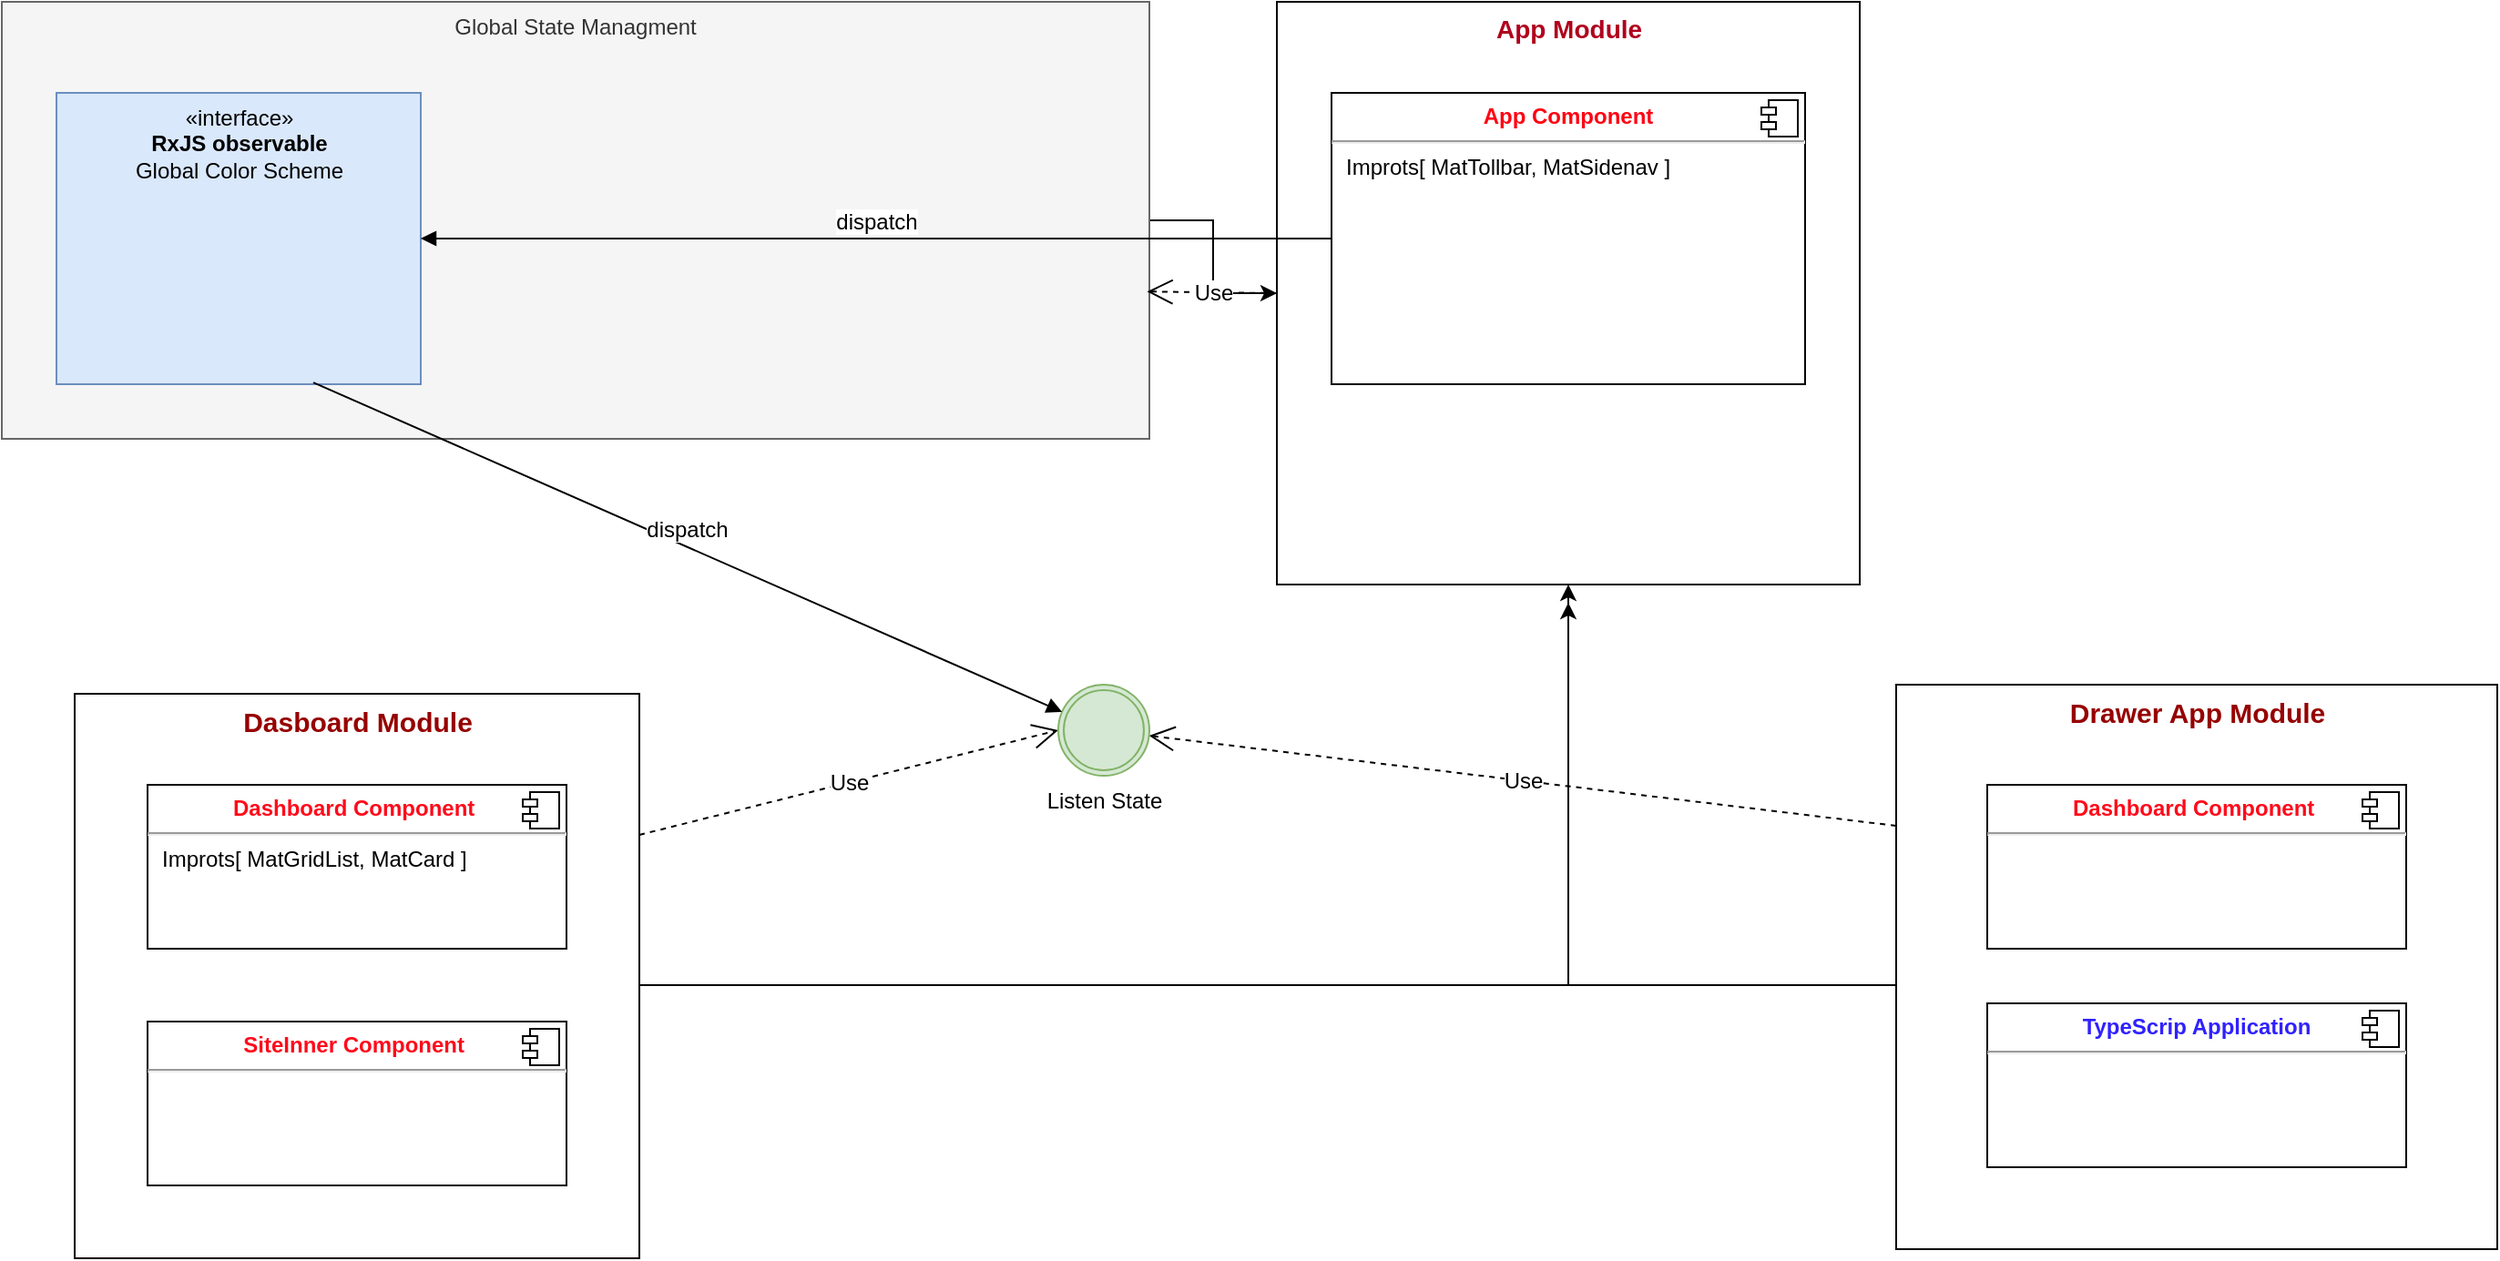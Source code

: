 <mxfile version="12.9.6" type="device"><diagram id="L8PURNXq2wntjs3RlS23" name="Page-1"><mxGraphModel dx="2062" dy="1083" grid="1" gridSize="10" guides="1" tooltips="1" connect="1" arrows="1" fold="1" page="1" pageScale="1" pageWidth="850" pageHeight="1100" math="0" shadow="0"><root><mxCell id="0"/><mxCell id="1" parent="0"/><mxCell id="7LB-CtfvSPh8wuTCkn-c-3" value="&lt;font color=&quot;#b0001d&quot;&gt;App Module&lt;/font&gt;" style="html=1;verticalAlign=top;fontSize=14;fontStyle=1" vertex="1" parent="1"><mxGeometry x="740" y="20" width="320" height="320" as="geometry"/></mxCell><mxCell id="7LB-CtfvSPh8wuTCkn-c-8" value="&lt;p style=&quot;margin: 0px ; margin-top: 6px ; text-align: center&quot;&gt;&lt;b&gt;&lt;font color=&quot;#ff0313&quot;&gt;App Component&lt;/font&gt;&lt;/b&gt;&lt;/p&gt;&lt;hr&gt;&lt;p style=&quot;margin: 0px ; margin-left: 8px&quot;&gt;Improts[ MatTollbar, MatSidenav ]&lt;/p&gt;" style="align=left;overflow=fill;html=1;dropTarget=0;fontStyle=0" vertex="1" parent="1"><mxGeometry x="770" y="70" width="260" height="160" as="geometry"/></mxCell><mxCell id="7LB-CtfvSPh8wuTCkn-c-9" value="" style="shape=component;jettyWidth=8;jettyHeight=4;" vertex="1" parent="7LB-CtfvSPh8wuTCkn-c-8"><mxGeometry x="1" width="20" height="20" relative="1" as="geometry"><mxPoint x="-24" y="4" as="offset"/></mxGeometry></mxCell><mxCell id="7LB-CtfvSPh8wuTCkn-c-12" value="" style="edgeStyle=orthogonalEdgeStyle;rounded=0;orthogonalLoop=1;jettySize=auto;html=1;entryX=0.5;entryY=1;entryDx=0;entryDy=0;" edge="1" parent="1" source="7LB-CtfvSPh8wuTCkn-c-10" target="7LB-CtfvSPh8wuTCkn-c-3"><mxGeometry relative="1" as="geometry"><mxPoint x="650" y="360" as="targetPoint"/><Array as="points"><mxPoint x="900" y="560"/></Array></mxGeometry></mxCell><mxCell id="7LB-CtfvSPh8wuTCkn-c-10" value="&lt;font color=&quot;#960000&quot;&gt;Dasboard Module&lt;/font&gt;" style="html=1;verticalAlign=top;fontStyle=1;labelBackgroundColor=none;fontSize=15;" vertex="1" parent="1"><mxGeometry x="80" y="400" width="310" height="310" as="geometry"/></mxCell><mxCell id="7LB-CtfvSPh8wuTCkn-c-14" value="&lt;p style=&quot;margin: 6px 0px 0px ; text-align: center ; font-size: 12px&quot;&gt;&lt;font color=&quot;#ff0a1b&quot; style=&quot;font-size: 12px&quot;&gt;Dashboard Component&amp;nbsp;&lt;/font&gt;&lt;/p&gt;&lt;hr style=&quot;font-size: 12px&quot;&gt;&lt;p style=&quot;margin: 0px 0px 0px 8px ; font-size: 12px&quot;&gt;&lt;span style=&quot;font-size: 12px ; font-weight: normal&quot;&gt;Improts[ MatGridList, MatCard ]&lt;/span&gt;&lt;br style=&quot;font-size: 12px&quot;&gt;&lt;/p&gt;" style="align=left;overflow=fill;html=1;dropTarget=0;labelBackgroundColor=none;fontSize=12;fontStyle=1" vertex="1" parent="1"><mxGeometry x="120" y="450" width="230" height="90" as="geometry"/></mxCell><mxCell id="7LB-CtfvSPh8wuTCkn-c-15" value="" style="shape=component;jettyWidth=8;jettyHeight=4;" vertex="1" parent="7LB-CtfvSPh8wuTCkn-c-14"><mxGeometry x="1" width="20" height="20" relative="1" as="geometry"><mxPoint x="-24" y="4" as="offset"/></mxGeometry></mxCell><mxCell id="7LB-CtfvSPh8wuTCkn-c-19" value="&lt;p style=&quot;margin: 6px 0px 0px ; text-align: center ; font-size: 12px&quot;&gt;&lt;font color=&quot;#ff0a1b&quot; style=&quot;font-size: 12px&quot;&gt;SiteInner Component&amp;nbsp;&lt;/font&gt;&lt;/p&gt;&lt;hr style=&quot;font-size: 12px&quot;&gt;&lt;p style=&quot;margin: 0px 0px 0px 8px ; font-size: 12px&quot;&gt;&lt;br style=&quot;font-size: 12px&quot;&gt;&lt;/p&gt;" style="align=left;overflow=fill;html=1;dropTarget=0;labelBackgroundColor=none;fontSize=12;fontStyle=1" vertex="1" parent="1"><mxGeometry x="120" y="580" width="230" height="90" as="geometry"/></mxCell><mxCell id="7LB-CtfvSPh8wuTCkn-c-20" value="" style="shape=component;jettyWidth=8;jettyHeight=4;" vertex="1" parent="7LB-CtfvSPh8wuTCkn-c-19"><mxGeometry x="1" width="20" height="20" relative="1" as="geometry"><mxPoint x="-24" y="4" as="offset"/></mxGeometry></mxCell><mxCell id="7LB-CtfvSPh8wuTCkn-c-44" value="" style="edgeStyle=orthogonalEdgeStyle;rounded=0;orthogonalLoop=1;jettySize=auto;html=1;fontSize=12;" edge="1" parent="1" source="7LB-CtfvSPh8wuTCkn-c-23" target="7LB-CtfvSPh8wuTCkn-c-3"><mxGeometry relative="1" as="geometry"/></mxCell><mxCell id="7LB-CtfvSPh8wuTCkn-c-23" value="Global State Managment" style="rounded=0;whiteSpace=wrap;html=1;labelBackgroundColor=none;fontSize=12;fillColor=#f5f5f5;strokeColor=#666666;fontColor=#333333;verticalAlign=top;" vertex="1" parent="1"><mxGeometry x="40" y="20" width="630" height="240" as="geometry"/></mxCell><mxCell id="7LB-CtfvSPh8wuTCkn-c-22" value="«interface»&lt;br&gt;&lt;b&gt;RxJS observable&lt;br&gt;&lt;/b&gt;Global Color Scheme" style="html=1;labelBackgroundColor=none;fontSize=12;fillColor=#dae8fc;strokeColor=#6c8ebf;verticalAlign=top;" vertex="1" parent="1"><mxGeometry x="70" y="70" width="200" height="160" as="geometry"/></mxCell><mxCell id="7LB-CtfvSPh8wuTCkn-c-27" value="dispatch" style="html=1;verticalAlign=bottom;endArrow=block;fontSize=12;exitX=0;exitY=0.5;exitDx=0;exitDy=0;entryX=1;entryY=0.5;entryDx=0;entryDy=0;" edge="1" parent="1" source="7LB-CtfvSPh8wuTCkn-c-8" target="7LB-CtfvSPh8wuTCkn-c-22"><mxGeometry width="80" relative="1" as="geometry"><mxPoint x="860" y="550" as="sourcePoint"/><mxPoint x="940" y="550" as="targetPoint"/></mxGeometry></mxCell><mxCell id="7LB-CtfvSPh8wuTCkn-c-30" value="Use" style="endArrow=open;endSize=12;dashed=1;html=1;fontSize=12;entryX=0;entryY=0.5;entryDx=0;entryDy=0;exitX=1;exitY=0.25;exitDx=0;exitDy=0;" edge="1" parent="1" source="7LB-CtfvSPh8wuTCkn-c-10" target="7LB-CtfvSPh8wuTCkn-c-42"><mxGeometry width="160" relative="1" as="geometry"><mxPoint x="820" y="510" as="sourcePoint"/><mxPoint x="980" y="510" as="targetPoint"/><Array as="points"/></mxGeometry></mxCell><mxCell id="7LB-CtfvSPh8wuTCkn-c-31" value="Use" style="endArrow=open;endSize=12;dashed=1;html=1;fontSize=12;exitX=0;exitY=0.5;exitDx=0;exitDy=0;entryX=0.998;entryY=0.663;entryDx=0;entryDy=0;entryPerimeter=0;" edge="1" parent="1" source="7LB-CtfvSPh8wuTCkn-c-3" target="7LB-CtfvSPh8wuTCkn-c-23"><mxGeometry width="160" relative="1" as="geometry"><mxPoint x="400" y="367.5" as="sourcePoint"/><mxPoint x="720" y="190" as="targetPoint"/><Array as="points"/></mxGeometry></mxCell><mxCell id="7LB-CtfvSPh8wuTCkn-c-35" style="edgeStyle=orthogonalEdgeStyle;rounded=0;orthogonalLoop=1;jettySize=auto;html=1;fontSize=12;" edge="1" parent="1" source="7LB-CtfvSPh8wuTCkn-c-34"><mxGeometry relative="1" as="geometry"><mxPoint x="900" y="350" as="targetPoint"/><Array as="points"><mxPoint x="900" y="560"/></Array></mxGeometry></mxCell><mxCell id="7LB-CtfvSPh8wuTCkn-c-34" value="&lt;font color=&quot;#960000&quot;&gt;Drawer App Module&lt;/font&gt;" style="html=1;verticalAlign=top;fontStyle=1;labelBackgroundColor=none;fontSize=15;" vertex="1" parent="1"><mxGeometry x="1080" y="395" width="330" height="310" as="geometry"/></mxCell><mxCell id="7LB-CtfvSPh8wuTCkn-c-36" value="&lt;p style=&quot;margin: 6px 0px 0px ; text-align: center ; font-size: 12px&quot;&gt;&lt;font color=&quot;#ff0a1b&quot; style=&quot;font-size: 12px&quot;&gt;Dashboard Component&amp;nbsp;&lt;/font&gt;&lt;/p&gt;&lt;hr style=&quot;font-size: 12px&quot;&gt;&lt;p style=&quot;margin: 0px 0px 0px 8px ; font-size: 12px&quot;&gt;&lt;br style=&quot;font-size: 12px&quot;&gt;&lt;/p&gt;" style="align=left;overflow=fill;html=1;dropTarget=0;labelBackgroundColor=none;fontSize=12;fontStyle=1" vertex="1" parent="1"><mxGeometry x="1130" y="450" width="230" height="90" as="geometry"/></mxCell><mxCell id="7LB-CtfvSPh8wuTCkn-c-37" value="" style="shape=component;jettyWidth=8;jettyHeight=4;" vertex="1" parent="7LB-CtfvSPh8wuTCkn-c-36"><mxGeometry x="1" width="20" height="20" relative="1" as="geometry"><mxPoint x="-24" y="4" as="offset"/></mxGeometry></mxCell><mxCell id="7LB-CtfvSPh8wuTCkn-c-38" value="&lt;p style=&quot;margin: 6px 0px 0px ; text-align: center ; font-size: 12px&quot;&gt;&lt;font style=&quot;font-size: 12px&quot; color=&quot;#3021ff&quot;&gt;TypeScrip Application&lt;/font&gt;&lt;/p&gt;&lt;hr style=&quot;font-size: 12px&quot;&gt;&lt;p style=&quot;margin: 0px 0px 0px 8px ; font-size: 12px&quot;&gt;&lt;br style=&quot;font-size: 12px&quot;&gt;&lt;/p&gt;" style="align=left;overflow=fill;html=1;dropTarget=0;labelBackgroundColor=none;fontSize=12;fontStyle=1" vertex="1" parent="1"><mxGeometry x="1130" y="570" width="230" height="90" as="geometry"/></mxCell><mxCell id="7LB-CtfvSPh8wuTCkn-c-39" value="" style="shape=component;jettyWidth=8;jettyHeight=4;" vertex="1" parent="7LB-CtfvSPh8wuTCkn-c-38"><mxGeometry x="1" width="20" height="20" relative="1" as="geometry"><mxPoint x="-24" y="4" as="offset"/></mxGeometry></mxCell><mxCell id="7LB-CtfvSPh8wuTCkn-c-40" value="Use" style="endArrow=open;endSize=12;dashed=1;html=1;fontSize=12;exitX=0;exitY=0.25;exitDx=0;exitDy=0;" edge="1" parent="1" source="7LB-CtfvSPh8wuTCkn-c-34" target="7LB-CtfvSPh8wuTCkn-c-42"><mxGeometry width="160" relative="1" as="geometry"><mxPoint x="400" y="487.5" as="sourcePoint"/><mxPoint x="760" y="410" as="targetPoint"/><Array as="points"/></mxGeometry></mxCell><mxCell id="7LB-CtfvSPh8wuTCkn-c-42" value="Listen State" style="shape=mxgraph.bpmn.shape;html=1;verticalLabelPosition=bottom;labelBackgroundColor=none;verticalAlign=top;align=center;perimeter=ellipsePerimeter;outlineConnect=0;outline=throwing;symbol=general;fontSize=12;fillColor=#d5e8d4;strokeColor=#82b366;" vertex="1" parent="1"><mxGeometry x="620" y="395" width="50" height="50" as="geometry"/></mxCell><mxCell id="7LB-CtfvSPh8wuTCkn-c-45" value="dispatch" style="html=1;verticalAlign=bottom;endArrow=block;fontSize=12;exitX=0.705;exitY=0.994;exitDx=0;exitDy=0;exitPerimeter=0;" edge="1" parent="1" source="7LB-CtfvSPh8wuTCkn-c-22" target="7LB-CtfvSPh8wuTCkn-c-42"><mxGeometry width="80" relative="1" as="geometry"><mxPoint x="540" y="330" as="sourcePoint"/><mxPoint x="40" y="330" as="targetPoint"/></mxGeometry></mxCell></root></mxGraphModel></diagram></mxfile>